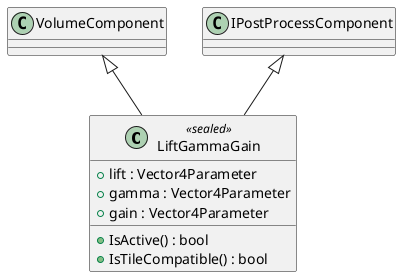 @startuml
class LiftGammaGain <<sealed>> {
    + lift : Vector4Parameter
    + gamma : Vector4Parameter
    + gain : Vector4Parameter
    + IsActive() : bool
    + IsTileCompatible() : bool
}
VolumeComponent <|-- LiftGammaGain
IPostProcessComponent <|-- LiftGammaGain
@enduml
